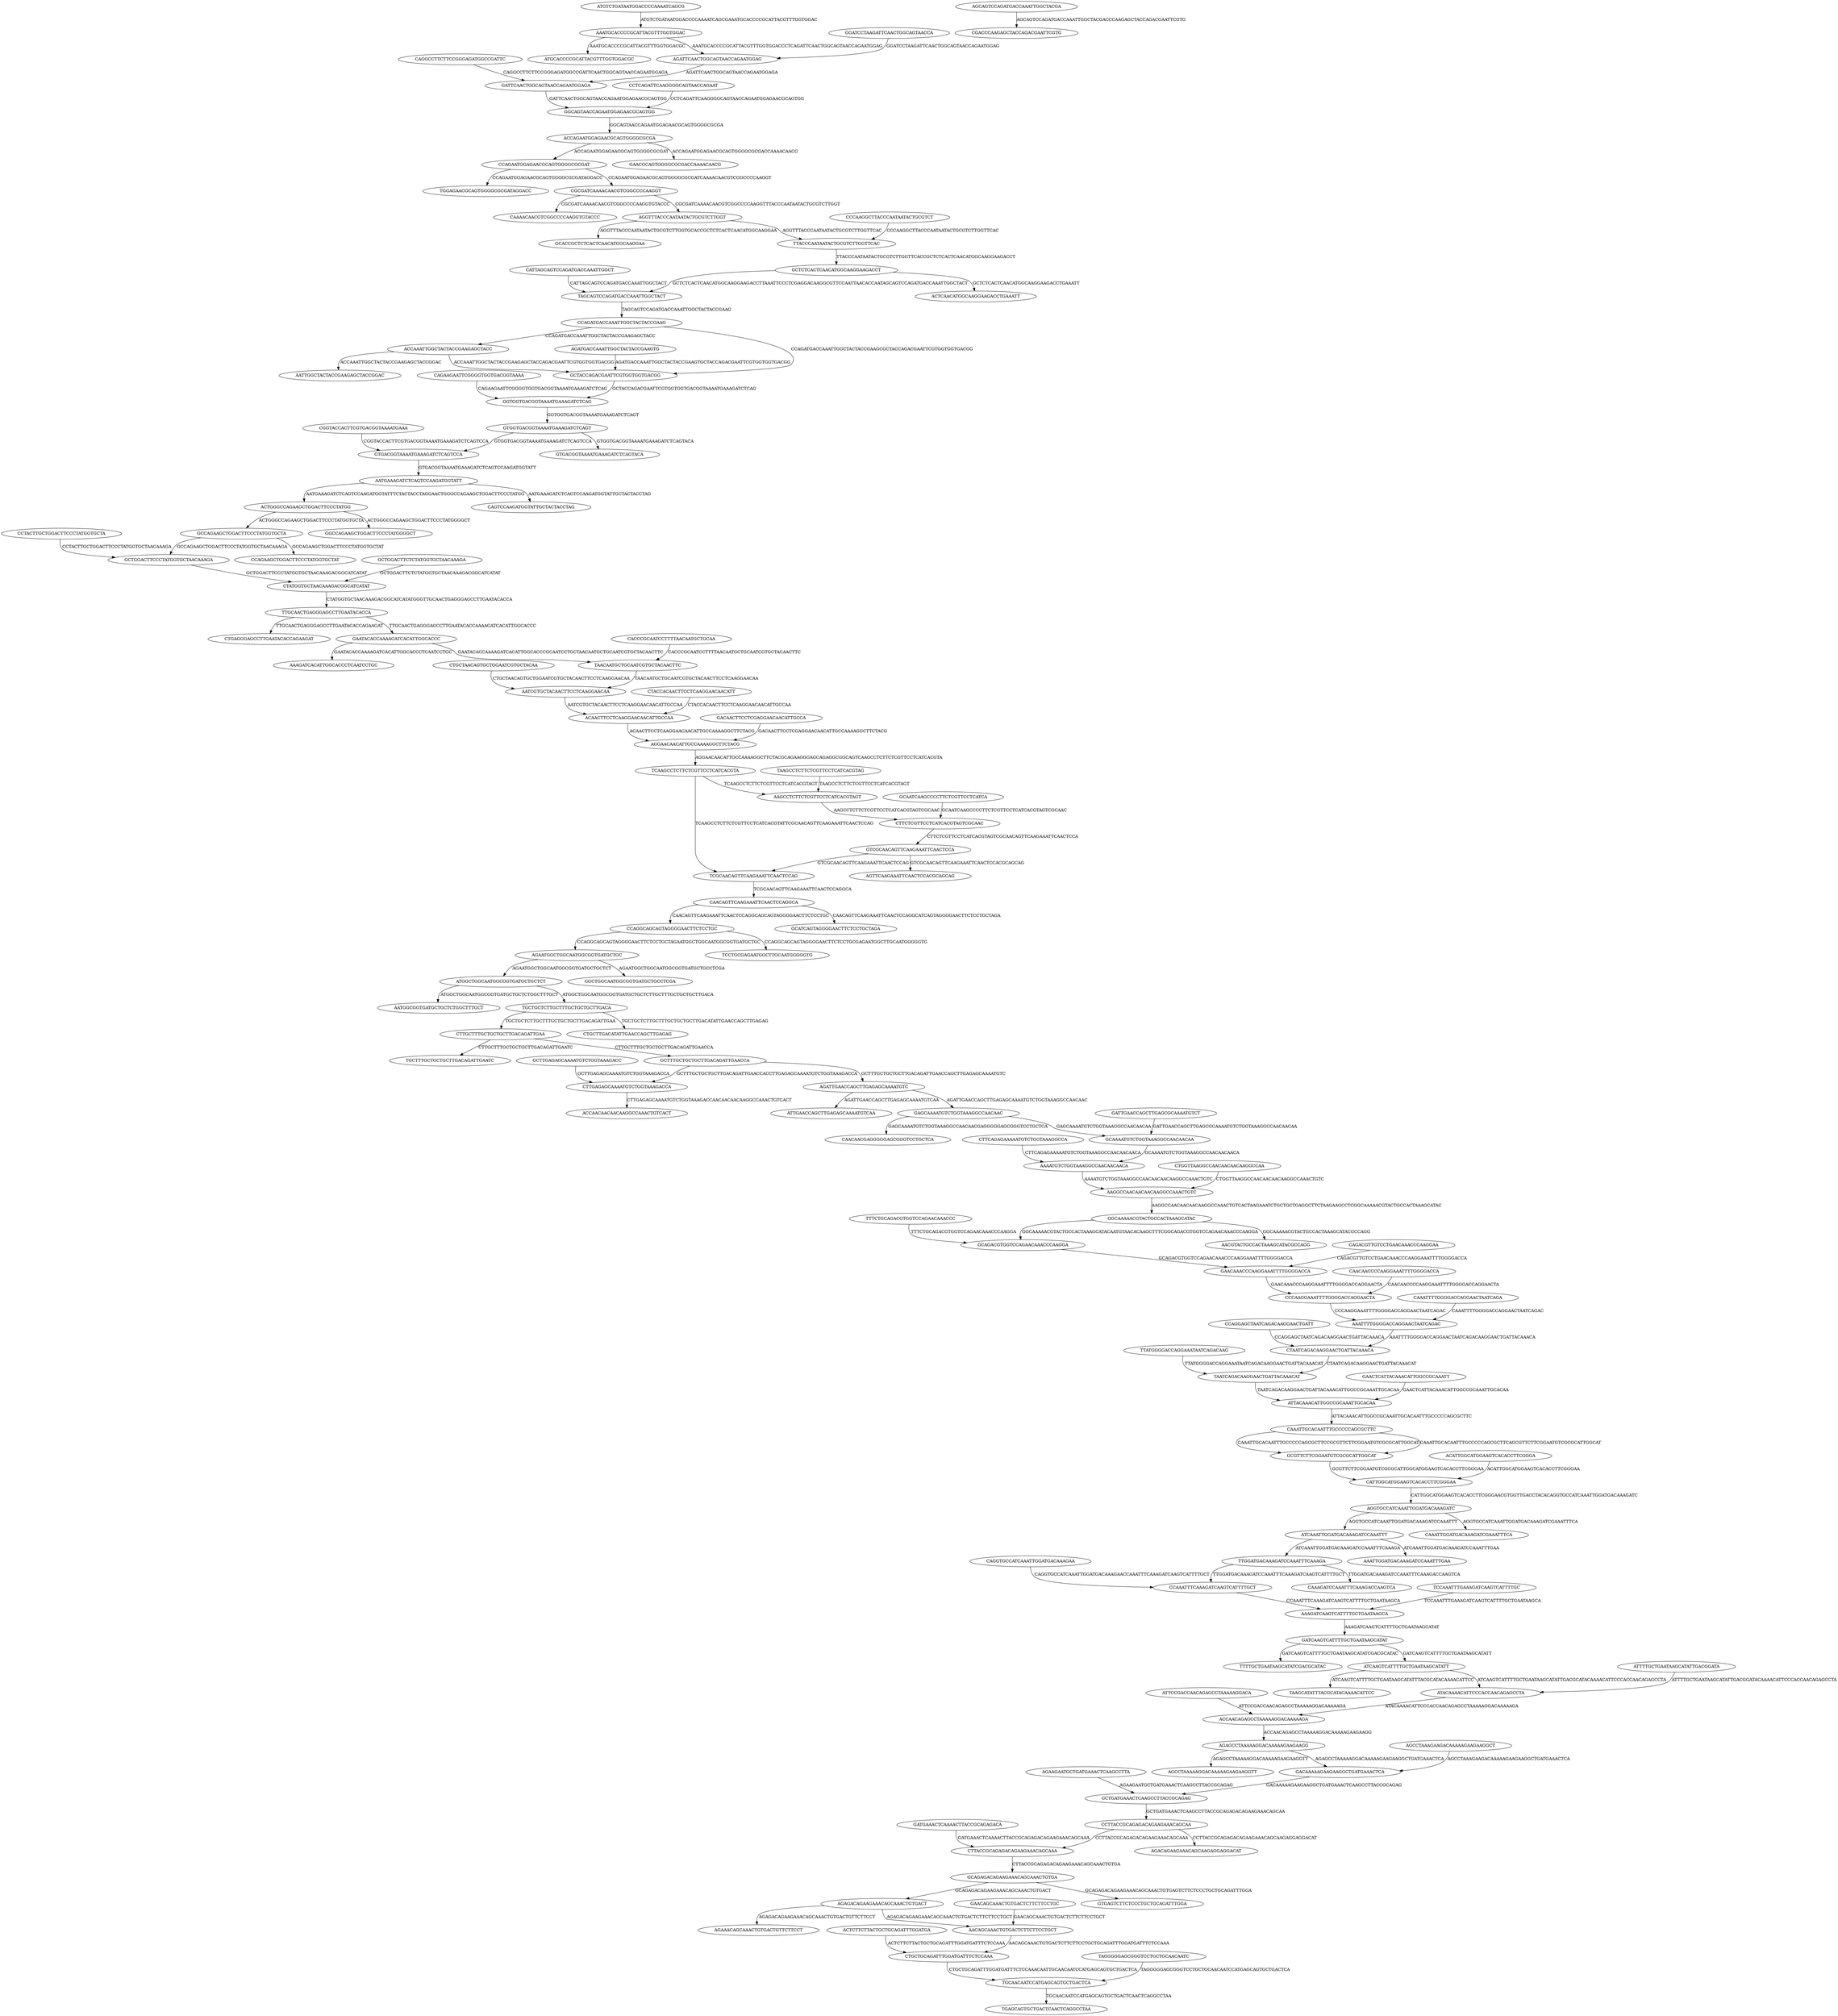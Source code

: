 digraph  {
ACCAGAATGGAGAACGCAGTGGGGCGCGA;
AGCAGTCCAGATGACCAAATTGGCTACGA;
CCAGAATGGAGAACGCAGTGGGGCGCGAT;
GAACAAACCCAAGGAAATTTTGGGGACCA;
ATCAAATTGGATGACAAAGATCCAAATTT;
GGTGGTGACGGTAAAATGAAAGATCTCAG;
CCTTACCGCAGAGACAGAAGAAACAGCAA;
CTTACCGCAGAGACAGAAGAAACAGCAAA;
CATTGGCATGGAAGTCACACCTTCGGGAA;
GCTGATGAAACTCAAGCCTTACCGCAGAG;
CAAAACAACGTCGGCCCCAAGGTGTACCC;
CTGAGGGAGCCTTGAATACACCAGAAGAT;
GGATCCTAAGATTCAACTGGCAGTAACCA;
GCTCTCACTCAACATGGCAAGGAAGACCT;
GAATACACCAAAAGATCACATTGGCACCC;
ATGGCTGGCAATGGCGGTGATGCTGCTCT;
CAAAGATCCAAATTTCAAAGACCAAGTCA;
TAGCAGTCCAGATGACCAAATTGGCTACT;
GTCGCAACAGTTCAAGAAATTCAACTCCA;
TCGCAACAGTTCAAGAAATTCAACTCCAG;
AAATGCACCCCGCATTACGTTTGGTGGAC;
TGGAGAACGCAGTGGGGCGCGATAGGACC;
TTGGATGACAAAGATCCAAATTTCAAAGA;
GCAGAGACAGAAGAAACAGCAAACTGTGA;
TGAGCAGTGCTGACTCAACTCAGGCCTAA;
CAACAGTTCAAGAAATTCAACTCCAGGCA;
CAGGTGCCATCAAATTGGATGACAAAGAA;
GCACCGCTCTCACTCAACATGGCAAGGAA;
AACAGCAAACTGTGACTCTTCTTCCTGCT;
CCCAAGGAAATTTTGGGGACCAGGAACTA;
ACTCTTCTTACTGCTGCAGATTTGGATGA;
CTTCTCGTTCCTCATCACGTAGTCGCAAC;
AATGAAAGATCTCAGTCCAAGATGGTATT;
GCCAGAAGCTGGACTTCCCTATGGTGCTA;
CCAGAAGCTGGACTTCCCTATGGTGCTAT;
ATTACAAACATTGGCCGCAAATTGCACAA;
TTGCAACTGAGGGAGCCTTGAATACACCA;
CTTGAGAGCAAAATGTCTGGTAAAGACCA;
AAAATGTCTGGTAAAGGCCAACAACAACA;
CCAAATTTCAAAGATCAAGTCATTTTGCT;
GTGACGGTAAAATGAAAGATCTCAGTCCA;
TAATCAGACAAGGAACTGATTACAAACAT;
AGAGCCTAAAAAGGACAAAAAGAAGAAGG;
TTTCTGCAGACGTGGTCCAGAACAAACCC;
ACCAACAACAACAAGGCCAAACTGTCACT;
AGAATGGCTGGCAATGGCGGTGATGCTGC;
CTTGCTTTGCTGCTGCTTGACAGATTGAA;
AAAGATCAAGTCATTTTGCTGAATAAGCA;
TAACAATGCTGCAATCGTGCTACAACTTC;
AACGTACTGCCACTAAAGCATACGCCAGG;
CGGTACCACTTCGTGACGGTAAAATGAAA;
TGCAACAATCCATGAGCAGTGCTGACTCA;
AATTGGCTACTACCGAAGAGCTACCGGAC;
TCAAGCCTCTTCTCGTTCCTCATCACGTA;
GCTTGAGAGCAAAATGTCTGGTAAAGACC;
GCTGGACTTCCCTATGGTGCTAACAAAGA;
AGAAGAATGCTGATGAAACTCAAGCCTTA;
TTATGGGGACCAGGAAATAATCAGACAAG;
GAACAGCAAACTGTGACTCTTCTTCCTGC;
AATGGCGGTGATGCTGCTCTGGCTTTGCT;
AGATTGAACCAGCTTGAGAGCAAAATGTC;
AATCGTGCTACAACTTCCTCAAGGAACAA;
CGACCCAAGAGCTACCAGACGAATTCGTG;
GATTCAACTGGCAGTAACCAGAATGGAGA;
AGAGACAGAAGAAACAGCAAACTGTGACT;
CCAGGAGCTAATCAGACAAGGAACTGATT;
GACAAAAAGAAGAAGGCTGATGAAACTCA;
GGCAGTAACCAGAATGGAGAACGCAGTGG;
ATTTTGCTGAATAAGCATATTGACGGATA;
GAACTCATTACAAACATTGGCCGCAAATT;
GGCCAGAAGCTGGACTTCCCTATGGGGCT;
CTAATCAGACAAGGAACTGATTACAAACA;
GAACGCAGTGGGGCGCGACCAAAACAACG;
GCAGACGTGGTCCAGAACAAACCCAAGGA;
AGGTGCCATCAAATTGGATGACAAAGATC;
AGAAACAGCAAACTGTGACTGTTCTTCCT;
AGACAGAAGAAACAGCAAGAGGAGGACAT;
AAATTTTGGGGACCAGGAACTAATCAGAC;
GCTACCAGACGAATTCGTGGTGGTGACGG;
GAGCAAAATGTCTGGTAAAGGCCAACAAC;
CAAATTGGATGACAAAGATCGAAATTTCA;
TTACCCAATAATACTGCGTCTTGGTTCAC;
CTGCTTGACATATTGAACCAGCTTGAGAG;
ATTCCGACCAACAGAGCCTAAAAAGGACA;
TGCTTTGCTGCTGCTTGACAGATTGAATC;
CAAATTGCACAATTTGCCCCCAGCGCTTC;
AGGTTTACCCAATAATACTGCGTCTTGGT;
CCCAAGGCTTACCCAATAATACTGCGTCT;
GATTGAACCAGCTTGAGCGCAAAATGTCT;
ACTGGGCCAGAAGCTGGACTTCCCTATGG;
CTGCTGCAGATTTGGATGATTTCTCCAAA;
GTGGTGACGGTAAAATGAAAGATCTCAGT;
ACTCAACATGGCAAGGAAGACCTGAAATT;
CAGACGTTGTCCTGAACAAACCCAAGGAA;
CCAGATGACCAAATTGGCTACTACCGAAG;
GGCAAAAACGTACTGCCACTAAAGCATAC;
ACAACTTCCTCAAGGAACAACATTGCCAA;
GCAAAATGTCTGGTAAAGGCCAACAACAA;
GATCAAGTCATTTTGCTGAATAAGCATAT;
CAAATTTTGGGGACCAGGAACTAATCAGA;
AGTTCAAGAAATTCAACTCCACGCAGCAG;
AGCCTAAAGAAGACAAAAAGAAGAAGGCT;
AGGAACAACATTGCCAAAAGGCTTCTACG;
GCGTTCTTCGGAATGTCGCGCATTGGCAT;
CGCGATCAAAACAACGTCGGCCCCAAGGT;
CAGAAGAATTCGGGGTGGTGACGGTAAAA;
AAGCCTCTTCTCGTTCCTCATCACGTAGT;
ATACAAAACATTCCCACCAACAGAGCCTA;
CCAGGCAGCAGTAGGGGAACTTCTCCTGC;
TTTTGCTGAATAAGCATATCGACGCATAC;
ACCAACAGAGCCTAAAAAGGACAAAAAGA;
AAGGCCAACAACAACAAGGCCAAACTGTC;
CAGGCCTTCTTCCGGGAGATGGCCGATTC;
CTATGGTGCTAACAAAGACGGCATCATAT;
GCAATCAAGCCCCTTCTCGTTCCTCATCA;
TAAGCCTCTTCTCGTTCCTCATCACGTAG;
CTACCACAACTTCCTCAAGGAACAACATT;
AGATTCAACTGGCAGTAACCAGAATGGAG;
TCCTGCGAGAATGGCTTGCAATGGGGGTG;
CCTACTTGCTGGACTTCCCTATGGTGCTA;
CTGGTTAAGGCCAACAACAACAAGGCCAA;
ATGTCTGATAATGGACCCCAAAATCAGCG;
ACCAAATTGGCTACTACCGAAGAGCTACC;
CTGCTAACAGTGCTGGAATCGTGCTACAA;
GCTTTGCTGCTGCTTGACAGATTGAACCA;
GACAACTTCCTCGAGGAACAACATTGCCA;
CCTCAGATTCAAGGGGCAGTAACCAGAAT;
CATTAGCAGTCCAGATGACCAAATTGGCT;
AAATTGGATGACAAAGATCCAAATTTGAA;
GTGAGTCTTCTCCCTGCTGCAGATTTGGA;
CAACAACGAGGGGGAGCGGGTCCTGCTCA;
AGATGACCAAATTGGCTACTACCGAAGTG;
TGCTGCTCTTGCTTTGCTGCTGCTTGACA;
TAAGCATATTTACGCATACAAAACATTCC;
ATTGAACCAGCTTGAGAGCAAAATGTCAA;
CAGTCCAAGATGGTATTGCTACTACCTAG;
GCATCAGTAGGGGAACTTCTCCTGCTAGA;
GCTGGACTTCTCTATGGTGCTAACAAAGA;
GATGAAACTCAAAACTTACCGCAGAGACA;
TAGGGGGAGCGGGTCCTGCTGCAACAATC;
CAACAACCCCAAGGAAATTTTGGGGACCA;
TCCAAATTTGAAAGATCAAGTCATTTTGC;
AGCCTAAAAAGGACAAAAAGAAGAAGGTT;
ACATTGGCATGGAAGTCACACCTTCGGGA;
ATCAAGTCATTTTGCTGAATAAGCATATT;
GGCTGGCAATGGCGGTGATGCTGCCTCGA;
AAAGATCACATTGGCACCCTCAATCCTGC;
CACCCGCAATCCTTTTAACAATGCTGCAA;
ATGCACCCCGCATTACGTTTGGTGGACGC;
CTTCAGAGAAAAATGTCTGGTAAAGGCCA;
GTGACGGTAAAATGAAAGATCTCAGTACA;
ACCAGAATGGAGAACGCAGTGGGGCGCGA -> CCAGAATGGAGAACGCAGTGGGGCGCGAT  [key=0, label=ACCAGAATGGAGAACGCAGTGGGGCGCGAT];
ACCAGAATGGAGAACGCAGTGGGGCGCGA -> GAACGCAGTGGGGCGCGACCAAAACAACG  [key=0, label=ACCAGAATGGAGAACGCAGTGGGGCGCGACCAAAACAACG];
AGCAGTCCAGATGACCAAATTGGCTACGA -> CGACCCAAGAGCTACCAGACGAATTCGTG  [key=0, label=AGCAGTCCAGATGACCAAATTGGCTACGACCCAAGAGCTACCAGACGAATTCGTG];
CCAGAATGGAGAACGCAGTGGGGCGCGAT -> TGGAGAACGCAGTGGGGCGCGATAGGACC  [key=0, label=CCAGAATGGAGAACGCAGTGGGGCGCGATAGGACC];
CCAGAATGGAGAACGCAGTGGGGCGCGAT -> CGCGATCAAAACAACGTCGGCCCCAAGGT  [key=0, label=CCAGAATGGAGAACGCAGTGGGGCGCGATCAAAACAACGTCGGCCCCAAGGT];
GAACAAACCCAAGGAAATTTTGGGGACCA -> CCCAAGGAAATTTTGGGGACCAGGAACTA  [key=0, label=GAACAAACCCAAGGAAATTTTGGGGACCAGGAACTA];
ATCAAATTGGATGACAAAGATCCAAATTT -> AAATTGGATGACAAAGATCCAAATTTGAA  [key=0, label=ATCAAATTGGATGACAAAGATCCAAATTTGAA];
ATCAAATTGGATGACAAAGATCCAAATTT -> TTGGATGACAAAGATCCAAATTTCAAAGA  [key=0, label=ATCAAATTGGATGACAAAGATCCAAATTTCAAAGA];
GGTGGTGACGGTAAAATGAAAGATCTCAG -> GTGGTGACGGTAAAATGAAAGATCTCAGT  [key=0, label=GGTGGTGACGGTAAAATGAAAGATCTCAGT];
CCTTACCGCAGAGACAGAAGAAACAGCAA -> CTTACCGCAGAGACAGAAGAAACAGCAAA  [key=0, label=CCTTACCGCAGAGACAGAAGAAACAGCAAA];
CCTTACCGCAGAGACAGAAGAAACAGCAA -> AGACAGAAGAAACAGCAAGAGGAGGACAT  [key=0, label=CCTTACCGCAGAGACAGAAGAAACAGCAAGAGGAGGACAT];
CTTACCGCAGAGACAGAAGAAACAGCAAA -> GCAGAGACAGAAGAAACAGCAAACTGTGA  [key=0, label=CTTACCGCAGAGACAGAAGAAACAGCAAACTGTGA];
CATTGGCATGGAAGTCACACCTTCGGGAA -> AGGTGCCATCAAATTGGATGACAAAGATC  [key=0, label=CATTGGCATGGAAGTCACACCTTCGGGAACGTGGTTGACCTACACAGGTGCCATCAAATTGGATGACAAAGATC];
GCTGATGAAACTCAAGCCTTACCGCAGAG -> CCTTACCGCAGAGACAGAAGAAACAGCAA  [key=0, label=GCTGATGAAACTCAAGCCTTACCGCAGAGACAGAAGAAACAGCAA];
GGATCCTAAGATTCAACTGGCAGTAACCA -> AGATTCAACTGGCAGTAACCAGAATGGAG  [key=0, label=GGATCCTAAGATTCAACTGGCAGTAACCAGAATGGAG];
GCTCTCACTCAACATGGCAAGGAAGACCT -> ACTCAACATGGCAAGGAAGACCTGAAATT  [key=0, label=GCTCTCACTCAACATGGCAAGGAAGACCTGAAATT];
GCTCTCACTCAACATGGCAAGGAAGACCT -> TAGCAGTCCAGATGACCAAATTGGCTACT  [key=0, label=GCTCTCACTCAACATGGCAAGGAAGACCTTAAATTCCCTCGAGGACAAGGCGTTCCAATTAACACCAATAGCAGTCCAGATGACCAAATTGGCTACT];
GAATACACCAAAAGATCACATTGGCACCC -> TAACAATGCTGCAATCGTGCTACAACTTC  [key=0, label=GAATACACCAAAAGATCACATTGGCACCCGCAATCCTGCTAACAATGCTGCAATCGTGCTACAACTTC];
GAATACACCAAAAGATCACATTGGCACCC -> AAAGATCACATTGGCACCCTCAATCCTGC  [key=0, label=GAATACACCAAAAGATCACATTGGCACCCTCAATCCTGC];
ATGGCTGGCAATGGCGGTGATGCTGCTCT -> TGCTGCTCTTGCTTTGCTGCTGCTTGACA  [key=0, label=ATGGCTGGCAATGGCGGTGATGCTGCTCTTGCTTTGCTGCTGCTTGACA];
ATGGCTGGCAATGGCGGTGATGCTGCTCT -> AATGGCGGTGATGCTGCTCTGGCTTTGCT  [key=0, label=ATGGCTGGCAATGGCGGTGATGCTGCTCTGGCTTTGCT];
TAGCAGTCCAGATGACCAAATTGGCTACT -> CCAGATGACCAAATTGGCTACTACCGAAG  [key=0, label=TAGCAGTCCAGATGACCAAATTGGCTACTACCGAAG];
GTCGCAACAGTTCAAGAAATTCAACTCCA -> TCGCAACAGTTCAAGAAATTCAACTCCAG  [key=0, label=GTCGCAACAGTTCAAGAAATTCAACTCCAG];
GTCGCAACAGTTCAAGAAATTCAACTCCA -> AGTTCAAGAAATTCAACTCCACGCAGCAG  [key=0, label=GTCGCAACAGTTCAAGAAATTCAACTCCACGCAGCAG];
TCGCAACAGTTCAAGAAATTCAACTCCAG -> CAACAGTTCAAGAAATTCAACTCCAGGCA  [key=0, label=TCGCAACAGTTCAAGAAATTCAACTCCAGGCA];
AAATGCACCCCGCATTACGTTTGGTGGAC -> ATGCACCCCGCATTACGTTTGGTGGACGC  [key=0, label=AAATGCACCCCGCATTACGTTTGGTGGACGC];
AAATGCACCCCGCATTACGTTTGGTGGAC -> AGATTCAACTGGCAGTAACCAGAATGGAG  [key=0, label=AAATGCACCCCGCATTACGTTTGGTGGACCCTCAGATTCAACTGGCAGTAACCAGAATGGAG];
TTGGATGACAAAGATCCAAATTTCAAAGA -> CCAAATTTCAAAGATCAAGTCATTTTGCT  [key=0, label=TTGGATGACAAAGATCCAAATTTCAAAGATCAAGTCATTTTGCT];
TTGGATGACAAAGATCCAAATTTCAAAGA -> CAAAGATCCAAATTTCAAAGACCAAGTCA  [key=0, label=TTGGATGACAAAGATCCAAATTTCAAAGACCAAGTCA];
GCAGAGACAGAAGAAACAGCAAACTGTGA -> AGAGACAGAAGAAACAGCAAACTGTGACT  [key=0, label=GCAGAGACAGAAGAAACAGCAAACTGTGACT];
GCAGAGACAGAAGAAACAGCAAACTGTGA -> GTGAGTCTTCTCCCTGCTGCAGATTTGGA  [key=0, label=GCAGAGACAGAAGAAACAGCAAACTGTGAGTCTTCTCCCTGCTGCAGATTTGGA];
CAACAGTTCAAGAAATTCAACTCCAGGCA -> CCAGGCAGCAGTAGGGGAACTTCTCCTGC  [key=0, label=CAACAGTTCAAGAAATTCAACTCCAGGCAGCAGTAGGGGAACTTCTCCTGC];
CAACAGTTCAAGAAATTCAACTCCAGGCA -> GCATCAGTAGGGGAACTTCTCCTGCTAGA  [key=0, label=CAACAGTTCAAGAAATTCAACTCCAGGCATCAGTAGGGGAACTTCTCCTGCTAGA];
CAGGTGCCATCAAATTGGATGACAAAGAA -> CCAAATTTCAAAGATCAAGTCATTTTGCT  [key=0, label=CAGGTGCCATCAAATTGGATGACAAAGAACCAAATTTCAAAGATCAAGTCATTTTGCT];
AACAGCAAACTGTGACTCTTCTTCCTGCT -> CTGCTGCAGATTTGGATGATTTCTCCAAA  [key=0, label=AACAGCAAACTGTGACTCTTCTTCCTGCTGCAGATTTGGATGATTTCTCCAAA];
CCCAAGGAAATTTTGGGGACCAGGAACTA -> AAATTTTGGGGACCAGGAACTAATCAGAC  [key=0, label=CCCAAGGAAATTTTGGGGACCAGGAACTAATCAGAC];
ACTCTTCTTACTGCTGCAGATTTGGATGA -> CTGCTGCAGATTTGGATGATTTCTCCAAA  [key=0, label=ACTCTTCTTACTGCTGCAGATTTGGATGATTTCTCCAAA];
CTTCTCGTTCCTCATCACGTAGTCGCAAC -> GTCGCAACAGTTCAAGAAATTCAACTCCA  [key=0, label=CTTCTCGTTCCTCATCACGTAGTCGCAACAGTTCAAGAAATTCAACTCCA];
AATGAAAGATCTCAGTCCAAGATGGTATT -> ACTGGGCCAGAAGCTGGACTTCCCTATGG  [key=0, label=AATGAAAGATCTCAGTCCAAGATGGTATTTCTACTACCTAGGAACTGGGCCAGAAGCTGGACTTCCCTATGG];
AATGAAAGATCTCAGTCCAAGATGGTATT -> CAGTCCAAGATGGTATTGCTACTACCTAG  [key=0, label=AATGAAAGATCTCAGTCCAAGATGGTATTGCTACTACCTAG];
GCCAGAAGCTGGACTTCCCTATGGTGCTA -> CCAGAAGCTGGACTTCCCTATGGTGCTAT  [key=0, label=GCCAGAAGCTGGACTTCCCTATGGTGCTAT];
GCCAGAAGCTGGACTTCCCTATGGTGCTA -> GCTGGACTTCCCTATGGTGCTAACAAAGA  [key=0, label=GCCAGAAGCTGGACTTCCCTATGGTGCTAACAAAGA];
ATTACAAACATTGGCCGCAAATTGCACAA -> CAAATTGCACAATTTGCCCCCAGCGCTTC  [key=0, label=ATTACAAACATTGGCCGCAAATTGCACAATTTGCCCCCAGCGCTTC];
TTGCAACTGAGGGAGCCTTGAATACACCA -> CTGAGGGAGCCTTGAATACACCAGAAGAT  [key=0, label=TTGCAACTGAGGGAGCCTTGAATACACCAGAAGAT];
TTGCAACTGAGGGAGCCTTGAATACACCA -> GAATACACCAAAAGATCACATTGGCACCC  [key=0, label=TTGCAACTGAGGGAGCCTTGAATACACCAAAAGATCACATTGGCACCC];
CTTGAGAGCAAAATGTCTGGTAAAGACCA -> ACCAACAACAACAAGGCCAAACTGTCACT  [key=0, label=CTTGAGAGCAAAATGTCTGGTAAAGACCAACAACAACAAGGCCAAACTGTCACT];
AAAATGTCTGGTAAAGGCCAACAACAACA -> AAGGCCAACAACAACAAGGCCAAACTGTC  [key=0, label=AAAATGTCTGGTAAAGGCCAACAACAACAAGGCCAAACTGTC];
CCAAATTTCAAAGATCAAGTCATTTTGCT -> AAAGATCAAGTCATTTTGCTGAATAAGCA  [key=0, label=CCAAATTTCAAAGATCAAGTCATTTTGCTGAATAAGCA];
GTGACGGTAAAATGAAAGATCTCAGTCCA -> AATGAAAGATCTCAGTCCAAGATGGTATT  [key=0, label=GTGACGGTAAAATGAAAGATCTCAGTCCAAGATGGTATT];
TAATCAGACAAGGAACTGATTACAAACAT -> ATTACAAACATTGGCCGCAAATTGCACAA  [key=0, label=TAATCAGACAAGGAACTGATTACAAACATTGGCCGCAAATTGCACAA];
AGAGCCTAAAAAGGACAAAAAGAAGAAGG -> AGCCTAAAAAGGACAAAAAGAAGAAGGTT  [key=0, label=AGAGCCTAAAAAGGACAAAAAGAAGAAGGTT];
AGAGCCTAAAAAGGACAAAAAGAAGAAGG -> GACAAAAAGAAGAAGGCTGATGAAACTCA  [key=0, label=AGAGCCTAAAAAGGACAAAAAGAAGAAGGCTGATGAAACTCA];
TTTCTGCAGACGTGGTCCAGAACAAACCC -> GCAGACGTGGTCCAGAACAAACCCAAGGA  [key=0, label=TTTCTGCAGACGTGGTCCAGAACAAACCCAAGGA];
AGAATGGCTGGCAATGGCGGTGATGCTGC -> ATGGCTGGCAATGGCGGTGATGCTGCTCT  [key=0, label=AGAATGGCTGGCAATGGCGGTGATGCTGCTCT];
AGAATGGCTGGCAATGGCGGTGATGCTGC -> GGCTGGCAATGGCGGTGATGCTGCCTCGA  [key=0, label=AGAATGGCTGGCAATGGCGGTGATGCTGCCTCGA];
CTTGCTTTGCTGCTGCTTGACAGATTGAA -> GCTTTGCTGCTGCTTGACAGATTGAACCA  [key=0, label=CTTGCTTTGCTGCTGCTTGACAGATTGAACCA];
CTTGCTTTGCTGCTGCTTGACAGATTGAA -> TGCTTTGCTGCTGCTTGACAGATTGAATC  [key=0, label=CTTGCTTTGCTGCTGCTTGACAGATTGAATC];
AAAGATCAAGTCATTTTGCTGAATAAGCA -> GATCAAGTCATTTTGCTGAATAAGCATAT  [key=0, label=AAAGATCAAGTCATTTTGCTGAATAAGCATAT];
TAACAATGCTGCAATCGTGCTACAACTTC -> AATCGTGCTACAACTTCCTCAAGGAACAA  [key=0, label=TAACAATGCTGCAATCGTGCTACAACTTCCTCAAGGAACAA];
CGGTACCACTTCGTGACGGTAAAATGAAA -> GTGACGGTAAAATGAAAGATCTCAGTCCA  [key=0, label=CGGTACCACTTCGTGACGGTAAAATGAAAGATCTCAGTCCA];
TGCAACAATCCATGAGCAGTGCTGACTCA -> TGAGCAGTGCTGACTCAACTCAGGCCTAA  [key=0, label=TGCAACAATCCATGAGCAGTGCTGACTCAACTCAGGCCTAA];
TCAAGCCTCTTCTCGTTCCTCATCACGTA -> AAGCCTCTTCTCGTTCCTCATCACGTAGT  [key=0, label=TCAAGCCTCTTCTCGTTCCTCATCACGTAGT];
TCAAGCCTCTTCTCGTTCCTCATCACGTA -> TCGCAACAGTTCAAGAAATTCAACTCCAG  [key=0, label=TCAAGCCTCTTCTCGTTCCTCATCACGTATTCGCAACAGTTCAAGAAATTCAACTCCAG];
GCTTGAGAGCAAAATGTCTGGTAAAGACC -> CTTGAGAGCAAAATGTCTGGTAAAGACCA  [key=0, label=GCTTGAGAGCAAAATGTCTGGTAAAGACCA];
GCTGGACTTCCCTATGGTGCTAACAAAGA -> CTATGGTGCTAACAAAGACGGCATCATAT  [key=0, label=GCTGGACTTCCCTATGGTGCTAACAAAGACGGCATCATAT];
AGAAGAATGCTGATGAAACTCAAGCCTTA -> GCTGATGAAACTCAAGCCTTACCGCAGAG  [key=0, label=AGAAGAATGCTGATGAAACTCAAGCCTTACCGCAGAG];
TTATGGGGACCAGGAAATAATCAGACAAG -> TAATCAGACAAGGAACTGATTACAAACAT  [key=0, label=TTATGGGGACCAGGAAATAATCAGACAAGGAACTGATTACAAACAT];
GAACAGCAAACTGTGACTCTTCTTCCTGC -> AACAGCAAACTGTGACTCTTCTTCCTGCT  [key=0, label=GAACAGCAAACTGTGACTCTTCTTCCTGCT];
AGATTGAACCAGCTTGAGAGCAAAATGTC -> ATTGAACCAGCTTGAGAGCAAAATGTCAA  [key=0, label=AGATTGAACCAGCTTGAGAGCAAAATGTCAA];
AGATTGAACCAGCTTGAGAGCAAAATGTC -> GAGCAAAATGTCTGGTAAAGGCCAACAAC  [key=0, label=AGATTGAACCAGCTTGAGAGCAAAATGTCTGGTAAAGGCCAACAAC];
AATCGTGCTACAACTTCCTCAAGGAACAA -> ACAACTTCCTCAAGGAACAACATTGCCAA  [key=0, label=AATCGTGCTACAACTTCCTCAAGGAACAACATTGCCAA];
GATTCAACTGGCAGTAACCAGAATGGAGA -> GGCAGTAACCAGAATGGAGAACGCAGTGG  [key=0, label=GATTCAACTGGCAGTAACCAGAATGGAGAACGCAGTGG];
AGAGACAGAAGAAACAGCAAACTGTGACT -> AGAAACAGCAAACTGTGACTGTTCTTCCT  [key=0, label=AGAGACAGAAGAAACAGCAAACTGTGACTGTTCTTCCT];
AGAGACAGAAGAAACAGCAAACTGTGACT -> AACAGCAAACTGTGACTCTTCTTCCTGCT  [key=0, label=AGAGACAGAAGAAACAGCAAACTGTGACTCTTCTTCCTGCT];
CCAGGAGCTAATCAGACAAGGAACTGATT -> CTAATCAGACAAGGAACTGATTACAAACA  [key=0, label=CCAGGAGCTAATCAGACAAGGAACTGATTACAAACA];
GACAAAAAGAAGAAGGCTGATGAAACTCA -> GCTGATGAAACTCAAGCCTTACCGCAGAG  [key=0, label=GACAAAAAGAAGAAGGCTGATGAAACTCAAGCCTTACCGCAGAG];
GGCAGTAACCAGAATGGAGAACGCAGTGG -> ACCAGAATGGAGAACGCAGTGGGGCGCGA  [key=0, label=GGCAGTAACCAGAATGGAGAACGCAGTGGGGCGCGA];
ATTTTGCTGAATAAGCATATTGACGGATA -> ATACAAAACATTCCCACCAACAGAGCCTA  [key=0, label=ATTTTGCTGAATAAGCATATTGACGGATACAAAACATTCCCACCAACAGAGCCTA];
GAACTCATTACAAACATTGGCCGCAAATT -> ATTACAAACATTGGCCGCAAATTGCACAA  [key=0, label=GAACTCATTACAAACATTGGCCGCAAATTGCACAA];
CTAATCAGACAAGGAACTGATTACAAACA -> TAATCAGACAAGGAACTGATTACAAACAT  [key=0, label=CTAATCAGACAAGGAACTGATTACAAACAT];
GCAGACGTGGTCCAGAACAAACCCAAGGA -> GAACAAACCCAAGGAAATTTTGGGGACCA  [key=0, label=GCAGACGTGGTCCAGAACAAACCCAAGGAAATTTTGGGGACCA];
AGGTGCCATCAAATTGGATGACAAAGATC -> ATCAAATTGGATGACAAAGATCCAAATTT  [key=0, label=AGGTGCCATCAAATTGGATGACAAAGATCCAAATTT];
AGGTGCCATCAAATTGGATGACAAAGATC -> CAAATTGGATGACAAAGATCGAAATTTCA  [key=0, label=AGGTGCCATCAAATTGGATGACAAAGATCGAAATTTCA];
AAATTTTGGGGACCAGGAACTAATCAGAC -> CTAATCAGACAAGGAACTGATTACAAACA  [key=0, label=AAATTTTGGGGACCAGGAACTAATCAGACAAGGAACTGATTACAAACA];
GCTACCAGACGAATTCGTGGTGGTGACGG -> GGTGGTGACGGTAAAATGAAAGATCTCAG  [key=0, label=GCTACCAGACGAATTCGTGGTGGTGACGGTAAAATGAAAGATCTCAG];
GAGCAAAATGTCTGGTAAAGGCCAACAAC -> GCAAAATGTCTGGTAAAGGCCAACAACAA  [key=0, label=GAGCAAAATGTCTGGTAAAGGCCAACAACAA];
GAGCAAAATGTCTGGTAAAGGCCAACAAC -> CAACAACGAGGGGGAGCGGGTCCTGCTCA  [key=0, label=GAGCAAAATGTCTGGTAAAGGCCAACAACGAGGGGGAGCGGGTCCTGCTCA];
TTACCCAATAATACTGCGTCTTGGTTCAC -> GCTCTCACTCAACATGGCAAGGAAGACCT  [key=0, label=TTACCCAATAATACTGCGTCTTGGTTCACCGCTCTCACTCAACATGGCAAGGAAGACCT];
ATTCCGACCAACAGAGCCTAAAAAGGACA -> ACCAACAGAGCCTAAAAAGGACAAAAAGA  [key=0, label=ATTCCGACCAACAGAGCCTAAAAAGGACAAAAAGA];
CAAATTGCACAATTTGCCCCCAGCGCTTC -> GCGTTCTTCGGAATGTCGCGCATTGGCAT  [key=0, label=CAAATTGCACAATTTGCCCCCAGCGCTTCCGCGTTCTTCGGAATGTCGCGCATTGGCAT];
CAAATTGCACAATTTGCCCCCAGCGCTTC -> GCGTTCTTCGGAATGTCGCGCATTGGCAT  [key=1, label=CAAATTGCACAATTTGCCCCCAGCGCTTCAGCGTTCTTCGGAATGTCGCGCATTGGCAT];
AGGTTTACCCAATAATACTGCGTCTTGGT -> TTACCCAATAATACTGCGTCTTGGTTCAC  [key=0, label=AGGTTTACCCAATAATACTGCGTCTTGGTTCAC];
AGGTTTACCCAATAATACTGCGTCTTGGT -> GCACCGCTCTCACTCAACATGGCAAGGAA  [key=0, label=AGGTTTACCCAATAATACTGCGTCTTGGTGCACCGCTCTCACTCAACATGGCAAGGAA];
CCCAAGGCTTACCCAATAATACTGCGTCT -> TTACCCAATAATACTGCGTCTTGGTTCAC  [key=0, label=CCCAAGGCTTACCCAATAATACTGCGTCTTGGTTCAC];
GATTGAACCAGCTTGAGCGCAAAATGTCT -> GCAAAATGTCTGGTAAAGGCCAACAACAA  [key=0, label=GATTGAACCAGCTTGAGCGCAAAATGTCTGGTAAAGGCCAACAACAA];
ACTGGGCCAGAAGCTGGACTTCCCTATGG -> GGCCAGAAGCTGGACTTCCCTATGGGGCT  [key=0, label=ACTGGGCCAGAAGCTGGACTTCCCTATGGGGCT];
ACTGGGCCAGAAGCTGGACTTCCCTATGG -> GCCAGAAGCTGGACTTCCCTATGGTGCTA  [key=0, label=ACTGGGCCAGAAGCTGGACTTCCCTATGGTGCTA];
CTGCTGCAGATTTGGATGATTTCTCCAAA -> TGCAACAATCCATGAGCAGTGCTGACTCA  [key=0, label=CTGCTGCAGATTTGGATGATTTCTCCAAACAATTGCAACAATCCATGAGCAGTGCTGACTCA];
GTGGTGACGGTAAAATGAAAGATCTCAGT -> GTGACGGTAAAATGAAAGATCTCAGTCCA  [key=0, label=GTGGTGACGGTAAAATGAAAGATCTCAGTCCA];
GTGGTGACGGTAAAATGAAAGATCTCAGT -> GTGACGGTAAAATGAAAGATCTCAGTACA  [key=0, label=GTGGTGACGGTAAAATGAAAGATCTCAGTACA];
CAGACGTTGTCCTGAACAAACCCAAGGAA -> GAACAAACCCAAGGAAATTTTGGGGACCA  [key=0, label=CAGACGTTGTCCTGAACAAACCCAAGGAAATTTTGGGGACCA];
CCAGATGACCAAATTGGCTACTACCGAAG -> ACCAAATTGGCTACTACCGAAGAGCTACC  [key=0, label=CCAGATGACCAAATTGGCTACTACCGAAGAGCTACC];
CCAGATGACCAAATTGGCTACTACCGAAG -> GCTACCAGACGAATTCGTGGTGGTGACGG  [key=0, label=CCAGATGACCAAATTGGCTACTACCGAAGCGCTACCAGACGAATTCGTGGTGGTGACGG];
GGCAAAAACGTACTGCCACTAAAGCATAC -> AACGTACTGCCACTAAAGCATACGCCAGG  [key=0, label=GGCAAAAACGTACTGCCACTAAAGCATACGCCAGG];
GGCAAAAACGTACTGCCACTAAAGCATAC -> GCAGACGTGGTCCAGAACAAACCCAAGGA  [key=0, label=GGCAAAAACGTACTGCCACTAAAGCATACAATGTAACACAAGCTTTCGGCAGACGTGGTCCAGAACAAACCCAAGGA];
ACAACTTCCTCAAGGAACAACATTGCCAA -> AGGAACAACATTGCCAAAAGGCTTCTACG  [key=0, label=ACAACTTCCTCAAGGAACAACATTGCCAAAAGGCTTCTACG];
GCAAAATGTCTGGTAAAGGCCAACAACAA -> AAAATGTCTGGTAAAGGCCAACAACAACA  [key=0, label=GCAAAATGTCTGGTAAAGGCCAACAACAACA];
GATCAAGTCATTTTGCTGAATAAGCATAT -> ATCAAGTCATTTTGCTGAATAAGCATATT  [key=0, label=GATCAAGTCATTTTGCTGAATAAGCATATT];
GATCAAGTCATTTTGCTGAATAAGCATAT -> TTTTGCTGAATAAGCATATCGACGCATAC  [key=0, label=GATCAAGTCATTTTGCTGAATAAGCATATCGACGCATAC];
CAAATTTTGGGGACCAGGAACTAATCAGA -> AAATTTTGGGGACCAGGAACTAATCAGAC  [key=0, label=CAAATTTTGGGGACCAGGAACTAATCAGAC];
AGCCTAAAGAAGACAAAAAGAAGAAGGCT -> GACAAAAAGAAGAAGGCTGATGAAACTCA  [key=0, label=AGCCTAAAGAAGACAAAAAGAAGAAGGCTGATGAAACTCA];
AGGAACAACATTGCCAAAAGGCTTCTACG -> TCAAGCCTCTTCTCGTTCCTCATCACGTA  [key=0, label=AGGAACAACATTGCCAAAAGGCTTCTACGCAGAAGGGAGCAGAGGCGGCAGTCAAGCCTCTTCTCGTTCCTCATCACGTA];
GCGTTCTTCGGAATGTCGCGCATTGGCAT -> CATTGGCATGGAAGTCACACCTTCGGGAA  [key=0, label=GCGTTCTTCGGAATGTCGCGCATTGGCATGGAAGTCACACCTTCGGGAA];
CGCGATCAAAACAACGTCGGCCCCAAGGT -> CAAAACAACGTCGGCCCCAAGGTGTACCC  [key=0, label=CGCGATCAAAACAACGTCGGCCCCAAGGTGTACCC];
CGCGATCAAAACAACGTCGGCCCCAAGGT -> AGGTTTACCCAATAATACTGCGTCTTGGT  [key=0, label=CGCGATCAAAACAACGTCGGCCCCAAGGTTTACCCAATAATACTGCGTCTTGGT];
CAGAAGAATTCGGGGTGGTGACGGTAAAA -> GGTGGTGACGGTAAAATGAAAGATCTCAG  [key=0, label=CAGAAGAATTCGGGGTGGTGACGGTAAAATGAAAGATCTCAG];
AAGCCTCTTCTCGTTCCTCATCACGTAGT -> CTTCTCGTTCCTCATCACGTAGTCGCAAC  [key=0, label=AAGCCTCTTCTCGTTCCTCATCACGTAGTCGCAAC];
ATACAAAACATTCCCACCAACAGAGCCTA -> ACCAACAGAGCCTAAAAAGGACAAAAAGA  [key=0, label=ATACAAAACATTCCCACCAACAGAGCCTAAAAAGGACAAAAAGA];
CCAGGCAGCAGTAGGGGAACTTCTCCTGC -> AGAATGGCTGGCAATGGCGGTGATGCTGC  [key=0, label=CCAGGCAGCAGTAGGGGAACTTCTCCTGCTAGAATGGCTGGCAATGGCGGTGATGCTGC];
CCAGGCAGCAGTAGGGGAACTTCTCCTGC -> TCCTGCGAGAATGGCTTGCAATGGGGGTG  [key=0, label=CCAGGCAGCAGTAGGGGAACTTCTCCTGCGAGAATGGCTTGCAATGGGGGTG];
ACCAACAGAGCCTAAAAAGGACAAAAAGA -> AGAGCCTAAAAAGGACAAAAAGAAGAAGG  [key=0, label=ACCAACAGAGCCTAAAAAGGACAAAAAGAAGAAGG];
AAGGCCAACAACAACAAGGCCAAACTGTC -> GGCAAAAACGTACTGCCACTAAAGCATAC  [key=0, label=AAGGCCAACAACAACAAGGCCAAACTGTCACTAAGAAATCTGCTGCTGAGGCTTCTAAGAAGCCTCGGCAAAAACGTACTGCCACTAAAGCATAC];
CAGGCCTTCTTCCGGGAGATGGCCGATTC -> GATTCAACTGGCAGTAACCAGAATGGAGA  [key=0, label=CAGGCCTTCTTCCGGGAGATGGCCGATTCAACTGGCAGTAACCAGAATGGAGA];
CTATGGTGCTAACAAAGACGGCATCATAT -> TTGCAACTGAGGGAGCCTTGAATACACCA  [key=0, label=CTATGGTGCTAACAAAGACGGCATCATATGGGTTGCAACTGAGGGAGCCTTGAATACACCA];
GCAATCAAGCCCCTTCTCGTTCCTCATCA -> CTTCTCGTTCCTCATCACGTAGTCGCAAC  [key=0, label=GCAATCAAGCCCCTTCTCGTTCCTCATCACGTAGTCGCAAC];
TAAGCCTCTTCTCGTTCCTCATCACGTAG -> AAGCCTCTTCTCGTTCCTCATCACGTAGT  [key=0, label=TAAGCCTCTTCTCGTTCCTCATCACGTAGT];
CTACCACAACTTCCTCAAGGAACAACATT -> ACAACTTCCTCAAGGAACAACATTGCCAA  [key=0, label=CTACCACAACTTCCTCAAGGAACAACATTGCCAA];
AGATTCAACTGGCAGTAACCAGAATGGAG -> GATTCAACTGGCAGTAACCAGAATGGAGA  [key=0, label=AGATTCAACTGGCAGTAACCAGAATGGAGA];
CCTACTTGCTGGACTTCCCTATGGTGCTA -> GCTGGACTTCCCTATGGTGCTAACAAAGA  [key=0, label=CCTACTTGCTGGACTTCCCTATGGTGCTAACAAAGA];
CTGGTTAAGGCCAACAACAACAAGGCCAA -> AAGGCCAACAACAACAAGGCCAAACTGTC  [key=0, label=CTGGTTAAGGCCAACAACAACAAGGCCAAACTGTC];
ATGTCTGATAATGGACCCCAAAATCAGCG -> AAATGCACCCCGCATTACGTTTGGTGGAC  [key=0, label=ATGTCTGATAATGGACCCCAAAATCAGCGAAATGCACCCCGCATTACGTTTGGTGGAC];
ACCAAATTGGCTACTACCGAAGAGCTACC -> AATTGGCTACTACCGAAGAGCTACCGGAC  [key=0, label=ACCAAATTGGCTACTACCGAAGAGCTACCGGAC];
ACCAAATTGGCTACTACCGAAGAGCTACC -> GCTACCAGACGAATTCGTGGTGGTGACGG  [key=0, label=ACCAAATTGGCTACTACCGAAGAGCTACCAGACGAATTCGTGGTGGTGACGG];
CTGCTAACAGTGCTGGAATCGTGCTACAA -> AATCGTGCTACAACTTCCTCAAGGAACAA  [key=0, label=CTGCTAACAGTGCTGGAATCGTGCTACAACTTCCTCAAGGAACAA];
GCTTTGCTGCTGCTTGACAGATTGAACCA -> AGATTGAACCAGCTTGAGAGCAAAATGTC  [key=0, label=GCTTTGCTGCTGCTTGACAGATTGAACCAGCTTGAGAGCAAAATGTC];
GCTTTGCTGCTGCTTGACAGATTGAACCA -> CTTGAGAGCAAAATGTCTGGTAAAGACCA  [key=0, label=GCTTTGCTGCTGCTTGACAGATTGAACCACCTTGAGAGCAAAATGTCTGGTAAAGACCA];
GACAACTTCCTCGAGGAACAACATTGCCA -> AGGAACAACATTGCCAAAAGGCTTCTACG  [key=0, label=GACAACTTCCTCGAGGAACAACATTGCCAAAAGGCTTCTACG];
CCTCAGATTCAAGGGGCAGTAACCAGAAT -> GGCAGTAACCAGAATGGAGAACGCAGTGG  [key=0, label=CCTCAGATTCAAGGGGCAGTAACCAGAATGGAGAACGCAGTGG];
CATTAGCAGTCCAGATGACCAAATTGGCT -> TAGCAGTCCAGATGACCAAATTGGCTACT  [key=0, label=CATTAGCAGTCCAGATGACCAAATTGGCTACT];
AGATGACCAAATTGGCTACTACCGAAGTG -> GCTACCAGACGAATTCGTGGTGGTGACGG  [key=0, label=AGATGACCAAATTGGCTACTACCGAAGTGCTACCAGACGAATTCGTGGTGGTGACGG];
TGCTGCTCTTGCTTTGCTGCTGCTTGACA -> CTGCTTGACATATTGAACCAGCTTGAGAG  [key=0, label=TGCTGCTCTTGCTTTGCTGCTGCTTGACATATTGAACCAGCTTGAGAG];
TGCTGCTCTTGCTTTGCTGCTGCTTGACA -> CTTGCTTTGCTGCTGCTTGACAGATTGAA  [key=0, label=TGCTGCTCTTGCTTTGCTGCTGCTTGACAGATTGAA];
GCTGGACTTCTCTATGGTGCTAACAAAGA -> CTATGGTGCTAACAAAGACGGCATCATAT  [key=0, label=GCTGGACTTCTCTATGGTGCTAACAAAGACGGCATCATAT];
GATGAAACTCAAAACTTACCGCAGAGACA -> CTTACCGCAGAGACAGAAGAAACAGCAAA  [key=0, label=GATGAAACTCAAAACTTACCGCAGAGACAGAAGAAACAGCAAA];
TAGGGGGAGCGGGTCCTGCTGCAACAATC -> TGCAACAATCCATGAGCAGTGCTGACTCA  [key=0, label=TAGGGGGAGCGGGTCCTGCTGCAACAATCCATGAGCAGTGCTGACTCA];
CAACAACCCCAAGGAAATTTTGGGGACCA -> CCCAAGGAAATTTTGGGGACCAGGAACTA  [key=0, label=CAACAACCCCAAGGAAATTTTGGGGACCAGGAACTA];
TCCAAATTTGAAAGATCAAGTCATTTTGC -> AAAGATCAAGTCATTTTGCTGAATAAGCA  [key=0, label=TCCAAATTTGAAAGATCAAGTCATTTTGCTGAATAAGCA];
ACATTGGCATGGAAGTCACACCTTCGGGA -> CATTGGCATGGAAGTCACACCTTCGGGAA  [key=0, label=ACATTGGCATGGAAGTCACACCTTCGGGAA];
ATCAAGTCATTTTGCTGAATAAGCATATT -> TAAGCATATTTACGCATACAAAACATTCC  [key=0, label=ATCAAGTCATTTTGCTGAATAAGCATATTTACGCATACAAAACATTCC];
ATCAAGTCATTTTGCTGAATAAGCATATT -> ATACAAAACATTCCCACCAACAGAGCCTA  [key=0, label=ATCAAGTCATTTTGCTGAATAAGCATATTGACGCATACAAAACATTCCCACCAACAGAGCCTA];
CACCCGCAATCCTTTTAACAATGCTGCAA -> TAACAATGCTGCAATCGTGCTACAACTTC  [key=0, label=CACCCGCAATCCTTTTAACAATGCTGCAATCGTGCTACAACTTC];
CTTCAGAGAAAAATGTCTGGTAAAGGCCA -> AAAATGTCTGGTAAAGGCCAACAACAACA  [key=0, label=CTTCAGAGAAAAATGTCTGGTAAAGGCCAACAACAACA];
}
